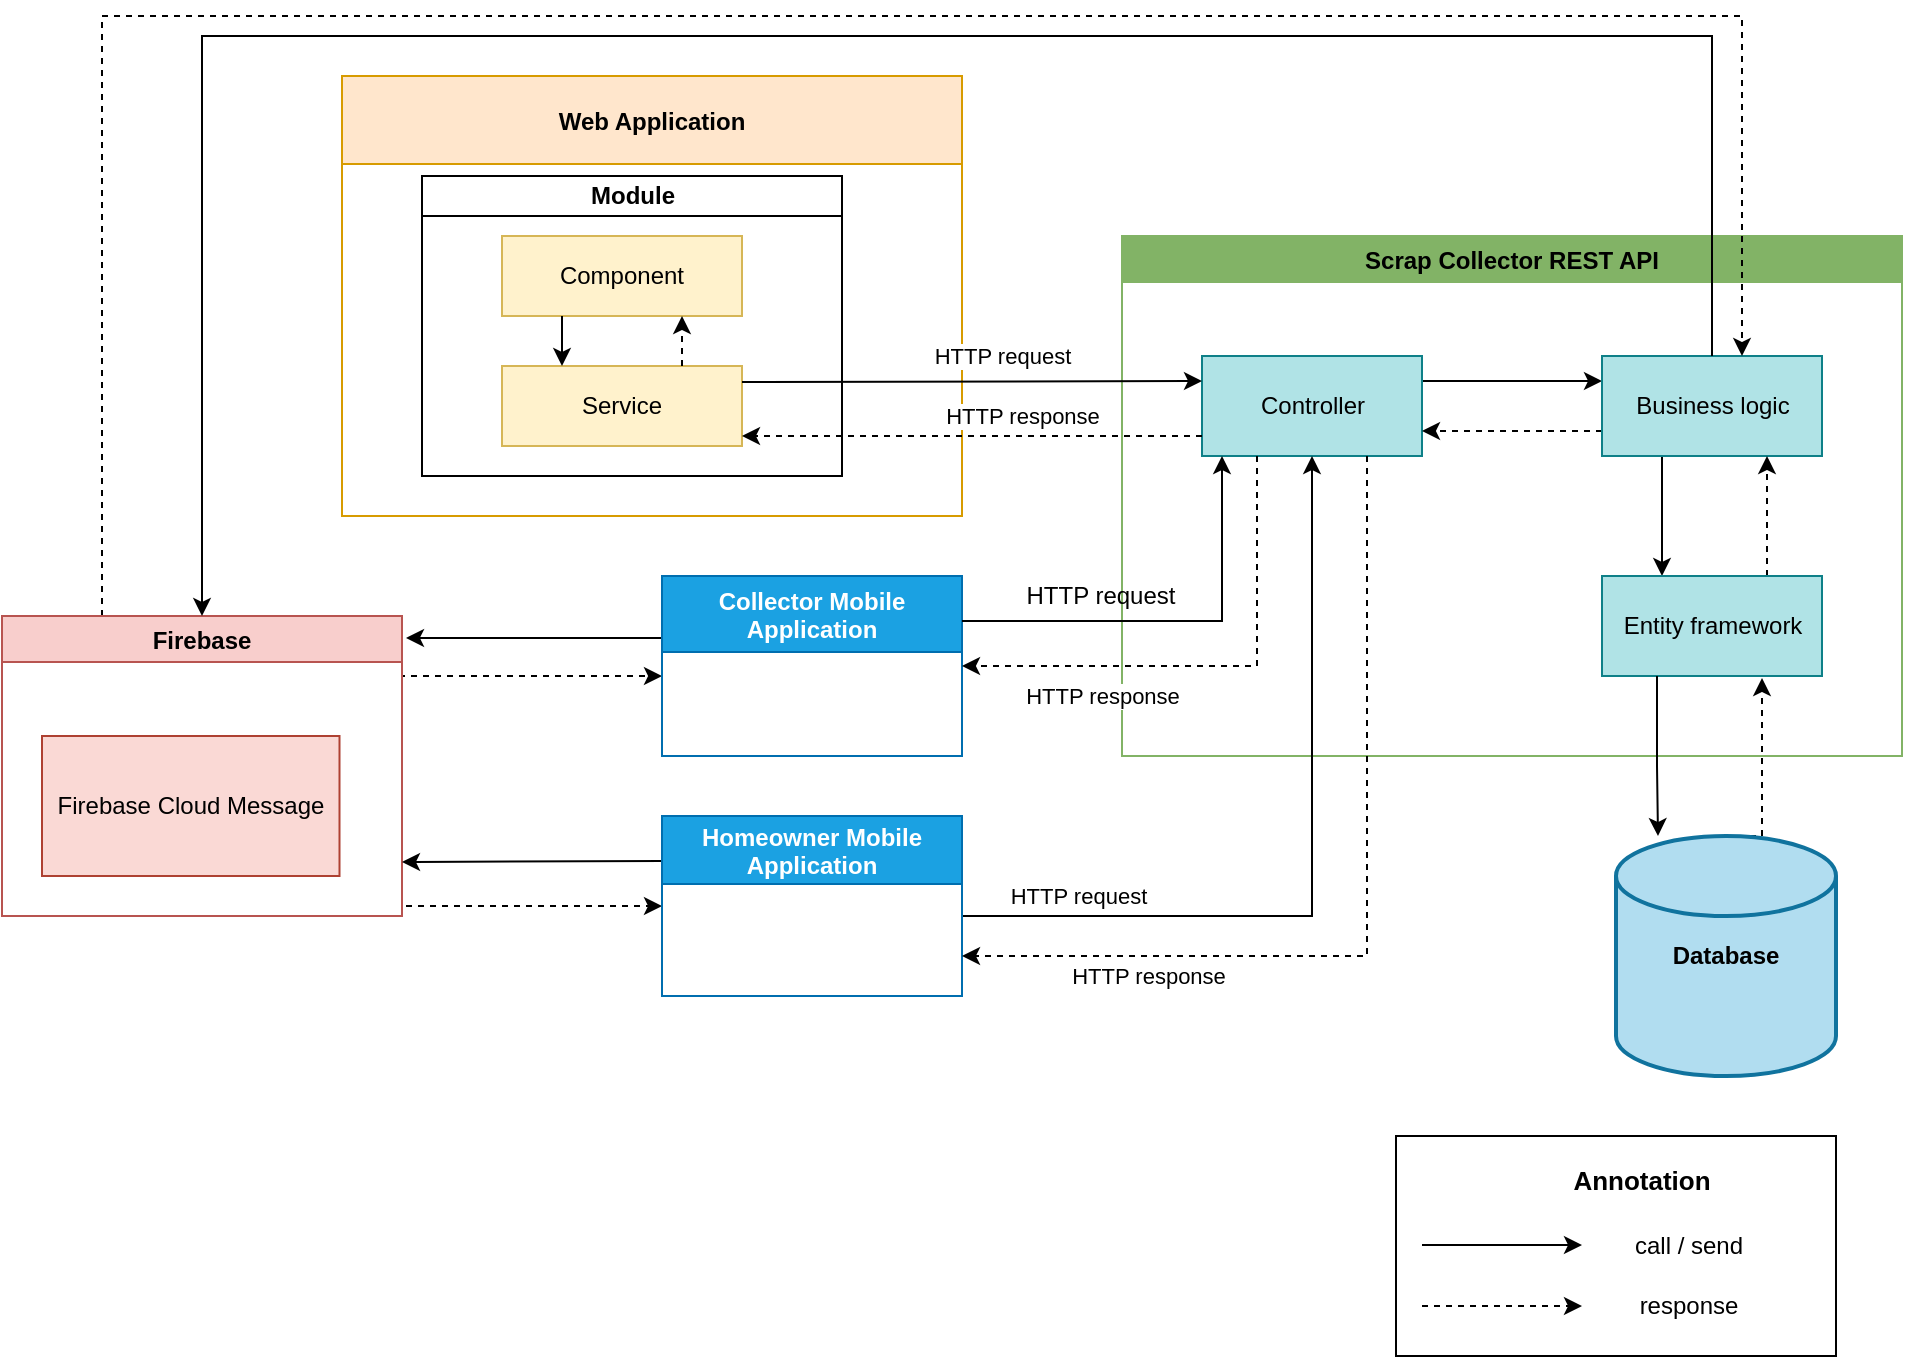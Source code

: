 <mxfile version="13.0.1" type="device"><diagram id="P3vGkdMUJb0rrzFjH5gJ" name="Page-1"><mxGraphModel dx="1865" dy="1744" grid="1" gridSize="10" guides="1" tooltips="1" connect="1" arrows="1" fold="1" page="1" pageScale="1" pageWidth="827" pageHeight="1169" math="0" shadow="0"><root><mxCell id="0"/><mxCell id="1" parent="0"/><mxCell id="AZVtRSgpu6I1IWtLpxLr-1" value="return" style="edgeStyle=orthogonalEdgeStyle;rounded=0;orthogonalLoop=1;jettySize=auto;html=1;exitX=0.5;exitY=0;exitDx=0;exitDy=0;exitPerimeter=0;fontFamily=Helvetica;align=center;dashed=1;noLabel=1;fontColor=none;" parent="1" source="AZVtRSgpu6I1IWtLpxLr-2" edge="1"><mxGeometry x="-0.01" y="-20" relative="1" as="geometry"><mxPoint x="790" y="271" as="targetPoint"/><Array as="points"><mxPoint x="790" y="350"/><mxPoint x="790" y="271"/></Array><mxPoint as="offset"/></mxGeometry></mxCell><mxCell id="AZVtRSgpu6I1IWtLpxLr-2" value="&lt;b&gt;Database&lt;/b&gt;" style="strokeWidth=2;html=1;shape=mxgraph.flowchart.database;whiteSpace=wrap;fillColor=#b1ddf0;strokeColor=#10739e;" parent="1" vertex="1"><mxGeometry x="717" y="350" width="110" height="120" as="geometry"/></mxCell><mxCell id="AZVtRSgpu6I1IWtLpxLr-3" value="Scrap Collector REST API" style="swimlane;fillColor=#82B366;strokeColor=#82B366;rounded=0;" parent="1" vertex="1"><mxGeometry x="470" y="50" width="390" height="260" as="geometry"><mxRectangle x="470" y="30" width="220" height="23" as="alternateBounds"/></mxGeometry></mxCell><mxCell id="AZVtRSgpu6I1IWtLpxLr-4" value="call" style="edgeStyle=orthogonalEdgeStyle;rounded=0;orthogonalLoop=1;jettySize=auto;exitX=1;exitY=0.25;exitDx=0;exitDy=0;entryX=0;entryY=0.25;entryDx=0;entryDy=0;fontStyle=0;align=center;verticalAlign=middle;html=1;fontFamily=Helvetica;noLabel=1;fontColor=none;" parent="AZVtRSgpu6I1IWtLpxLr-3" source="AZVtRSgpu6I1IWtLpxLr-5" target="AZVtRSgpu6I1IWtLpxLr-8" edge="1"><mxGeometry x="0.111" y="16" relative="1" as="geometry"><Array as="points"><mxPoint x="200" y="73"/><mxPoint x="200" y="73"/></Array><mxPoint x="-10" y="4" as="offset"/></mxGeometry></mxCell><mxCell id="AZVtRSgpu6I1IWtLpxLr-5" value="Controller" style="html=1;strokeColor=#0e8088;fillColor=#b0e3e6;" parent="AZVtRSgpu6I1IWtLpxLr-3" vertex="1"><mxGeometry x="40" y="60" width="110" height="50" as="geometry"/></mxCell><mxCell id="AZVtRSgpu6I1IWtLpxLr-6" value="call" style="edgeStyle=orthogonalEdgeStyle;rounded=0;orthogonalLoop=1;jettySize=auto;html=1;noLabel=1;fontColor=none;" parent="AZVtRSgpu6I1IWtLpxLr-3" source="AZVtRSgpu6I1IWtLpxLr-8" target="AZVtRSgpu6I1IWtLpxLr-10" edge="1"><mxGeometry y="-20" relative="1" as="geometry"><Array as="points"><mxPoint x="270" y="140"/><mxPoint x="270" y="140"/></Array><mxPoint as="offset"/></mxGeometry></mxCell><mxCell id="AZVtRSgpu6I1IWtLpxLr-7" value="return" style="edgeStyle=orthogonalEdgeStyle;rounded=0;orthogonalLoop=1;jettySize=auto;html=1;exitX=0;exitY=0.75;exitDx=0;exitDy=0;entryX=1;entryY=0.75;entryDx=0;entryDy=0;dashed=1;fontFamily=Helvetica;align=center;noLabel=1;fontColor=none;" parent="AZVtRSgpu6I1IWtLpxLr-3" source="AZVtRSgpu6I1IWtLpxLr-8" target="AZVtRSgpu6I1IWtLpxLr-5" edge="1"><mxGeometry x="0.111" y="13" relative="1" as="geometry"><mxPoint as="offset"/></mxGeometry></mxCell><mxCell id="AZVtRSgpu6I1IWtLpxLr-8" value="Business logic" style="html=1;strokeColor=#0e8088;fillColor=#b0e3e6;" parent="AZVtRSgpu6I1IWtLpxLr-3" vertex="1"><mxGeometry x="240" y="60" width="110" height="50" as="geometry"/></mxCell><mxCell id="AZVtRSgpu6I1IWtLpxLr-9" value="return" style="edgeStyle=orthogonalEdgeStyle;rounded=0;orthogonalLoop=1;jettySize=auto;html=1;exitX=0.75;exitY=0;exitDx=0;exitDy=0;entryX=0.75;entryY=1;entryDx=0;entryDy=0;dashed=1;fontFamily=Helvetica;align=center;noLabel=1;fontColor=none;" parent="AZVtRSgpu6I1IWtLpxLr-3" source="AZVtRSgpu6I1IWtLpxLr-10" target="AZVtRSgpu6I1IWtLpxLr-8" edge="1"><mxGeometry y="-27" relative="1" as="geometry"><mxPoint x="1" as="offset"/></mxGeometry></mxCell><mxCell id="AZVtRSgpu6I1IWtLpxLr-10" value="Entity framework" style="html=1;strokeColor=#0e8088;fillColor=#b0e3e6;" parent="AZVtRSgpu6I1IWtLpxLr-3" vertex="1"><mxGeometry x="240" y="170" width="110" height="50" as="geometry"/></mxCell><mxCell id="4WeY9ApnVree1jL_RQ60-21" style="edgeStyle=orthogonalEdgeStyle;rounded=0;orthogonalLoop=1;jettySize=auto;html=1;exitX=1;exitY=0.25;exitDx=0;exitDy=0;dashed=1;" parent="1" source="AZVtRSgpu6I1IWtLpxLr-11" target="4WeY9ApnVree1jL_RQ60-5" edge="1"><mxGeometry relative="1" as="geometry"><Array as="points"><mxPoint x="110" y="270"/></Array></mxGeometry></mxCell><mxCell id="4WeY9ApnVree1jL_RQ60-22" style="edgeStyle=orthogonalEdgeStyle;rounded=0;orthogonalLoop=1;jettySize=auto;html=1;exitX=1;exitY=0.5;exitDx=0;exitDy=0;entryX=0;entryY=0.5;entryDx=0;entryDy=0;dashed=1;" parent="1" source="AZVtRSgpu6I1IWtLpxLr-11" target="4WeY9ApnVree1jL_RQ60-3" edge="1"><mxGeometry relative="1" as="geometry"><Array as="points"><mxPoint x="110" y="385"/></Array></mxGeometry></mxCell><mxCell id="BZG88YEyBy4Ns5HfgU3B-1" style="edgeStyle=orthogonalEdgeStyle;rounded=0;orthogonalLoop=1;jettySize=auto;html=1;exitX=0.25;exitY=0;exitDx=0;exitDy=0;dashed=1;" edge="1" parent="1" source="AZVtRSgpu6I1IWtLpxLr-11" target="AZVtRSgpu6I1IWtLpxLr-8"><mxGeometry relative="1" as="geometry"><Array as="points"><mxPoint x="-40" y="-60"/><mxPoint x="780" y="-60"/></Array></mxGeometry></mxCell><mxCell id="AZVtRSgpu6I1IWtLpxLr-11" value="Firebase" style="swimlane;fillColor=#f8cecc;strokeColor=#b85450;" parent="1" vertex="1"><mxGeometry x="-90" y="240" width="200" height="150" as="geometry"/></mxCell><mxCell id="AZVtRSgpu6I1IWtLpxLr-12" value="Firebase Cloud Message" style="html=1;strokeColor=#ae4132;fillColor=#fad9d5;" parent="AZVtRSgpu6I1IWtLpxLr-11" vertex="1"><mxGeometry x="20" y="60" width="148.75" height="70" as="geometry"/></mxCell><mxCell id="AZVtRSgpu6I1IWtLpxLr-13" value="Web Application" style="swimlane;fillColor=#ffe6cc;strokeColor=#d79b00;startSize=44;rounded=0;swimlaneLine=1;glass=0;comic=0;shadow=0;" parent="1" vertex="1"><mxGeometry x="80" y="-30" width="310" height="220" as="geometry"/></mxCell><mxCell id="AZVtRSgpu6I1IWtLpxLr-15" value="Module" style="swimlane;html=1;startSize=20;horizontal=1;containerType=tree;rounded=0;" parent="AZVtRSgpu6I1IWtLpxLr-13" vertex="1"><mxGeometry x="40" y="50" width="210" height="150" as="geometry"/></mxCell><mxCell id="AZVtRSgpu6I1IWtLpxLr-16" value="Service" style="rounded=0;whiteSpace=wrap;html=1;fillColor=#fff2cc;strokeColor=#d6b656;" parent="AZVtRSgpu6I1IWtLpxLr-15" vertex="1"><mxGeometry x="40" y="95" width="120" height="40" as="geometry"/></mxCell><mxCell id="AZVtRSgpu6I1IWtLpxLr-17" value="Component" style="rounded=0;whiteSpace=wrap;html=1;fillColor=#fff2cc;strokeColor=#d6b656;" parent="AZVtRSgpu6I1IWtLpxLr-15" vertex="1"><mxGeometry x="40" y="30" width="120" height="40" as="geometry"/></mxCell><mxCell id="AZVtRSgpu6I1IWtLpxLr-18" style="edgeStyle=orthogonalEdgeStyle;rounded=0;orthogonalLoop=1;jettySize=auto;html=1;exitX=0.25;exitY=1;exitDx=0;exitDy=0;entryX=0.25;entryY=0;entryDx=0;entryDy=0;" parent="AZVtRSgpu6I1IWtLpxLr-15" source="AZVtRSgpu6I1IWtLpxLr-17" target="AZVtRSgpu6I1IWtLpxLr-16" edge="1"><mxGeometry relative="1" as="geometry"/></mxCell><mxCell id="AZVtRSgpu6I1IWtLpxLr-19" style="edgeStyle=orthogonalEdgeStyle;rounded=0;orthogonalLoop=1;jettySize=auto;html=1;exitX=0.75;exitY=0;exitDx=0;exitDy=0;entryX=0.75;entryY=1;entryDx=0;entryDy=0;dashed=1;fontColor=none;noLabel=1;" parent="AZVtRSgpu6I1IWtLpxLr-15" source="AZVtRSgpu6I1IWtLpxLr-16" target="AZVtRSgpu6I1IWtLpxLr-17" edge="1"><mxGeometry relative="1" as="geometry"/></mxCell><mxCell id="AZVtRSgpu6I1IWtLpxLr-20" value="" style="text;html=1;align=center;verticalAlign=middle;resizable=0;points=[];autosize=1;" parent="AZVtRSgpu6I1IWtLpxLr-15" vertex="1"><mxGeometry x="185" y="100" width="50" height="40" as="geometry"/></mxCell><mxCell id="AZVtRSgpu6I1IWtLpxLr-21" value="" style="text;html=1;align=center;verticalAlign=middle;resizable=0;points=[];autosize=1;" parent="AZVtRSgpu6I1IWtLpxLr-15" vertex="1"><mxGeometry x="50" y="100" width="50" height="40" as="geometry"/></mxCell><mxCell id="AZVtRSgpu6I1IWtLpxLr-25" value="query" style="edgeStyle=orthogonalEdgeStyle;rounded=0;orthogonalLoop=1;jettySize=auto;html=1;exitX=0.25;exitY=1;exitDx=0;exitDy=0;fontFamily=Helvetica;align=center;noLabel=1;fontColor=none;" parent="1" source="AZVtRSgpu6I1IWtLpxLr-10" edge="1"><mxGeometry x="-0.25" y="-27" relative="1" as="geometry"><mxPoint x="738" y="350" as="targetPoint"/><Array as="points"><mxPoint x="738" y="315"/><mxPoint x="738" y="315"/></Array><mxPoint as="offset"/></mxGeometry></mxCell><mxCell id="AZVtRSgpu6I1IWtLpxLr-28" value="HTTP response" style="edgeStyle=orthogonalEdgeStyle;rounded=0;orthogonalLoop=1;jettySize=auto;html=1;fontFamily=Helvetica;align=center;dashed=1;entryX=1;entryY=0.875;entryDx=0;entryDy=0;entryPerimeter=0;" parent="1" source="AZVtRSgpu6I1IWtLpxLr-5" target="AZVtRSgpu6I1IWtLpxLr-16" edge="1"><mxGeometry x="0.391" y="-71" relative="1" as="geometry"><mxPoint x="265" y="150" as="targetPoint"/><Array as="points"><mxPoint x="350" y="150"/><mxPoint x="350" y="150"/></Array><mxPoint x="70" y="61" as="offset"/></mxGeometry></mxCell><mxCell id="4WeY9ApnVree1jL_RQ60-16" style="edgeStyle=orthogonalEdgeStyle;rounded=0;orthogonalLoop=1;jettySize=auto;html=1;entryX=0.5;entryY=1;entryDx=0;entryDy=0;" parent="1" target="AZVtRSgpu6I1IWtLpxLr-5" edge="1"><mxGeometry relative="1" as="geometry"><mxPoint x="390" y="390" as="sourcePoint"/><Array as="points"><mxPoint x="390" y="390"/><mxPoint x="565" y="390"/></Array></mxGeometry></mxCell><mxCell id="4WeY9ApnVree1jL_RQ60-18" value="&lt;div&gt;HTTP request&lt;/div&gt;" style="edgeLabel;html=1;align=center;verticalAlign=middle;resizable=0;points=[];" parent="4WeY9ApnVree1jL_RQ60-16" vertex="1" connectable="0"><mxGeometry x="-0.786" y="1" relative="1" as="geometry"><mxPoint x="14.5" y="-9" as="offset"/></mxGeometry></mxCell><mxCell id="BZG88YEyBy4Ns5HfgU3B-3" style="edgeStyle=orthogonalEdgeStyle;rounded=0;orthogonalLoop=1;jettySize=auto;html=1;exitX=0;exitY=0.25;exitDx=0;exitDy=0;" edge="1" parent="1" source="4WeY9ApnVree1jL_RQ60-3"><mxGeometry relative="1" as="geometry"><mxPoint x="110" y="363" as="targetPoint"/><Array as="points"><mxPoint x="110" y="363"/></Array></mxGeometry></mxCell><mxCell id="4WeY9ApnVree1jL_RQ60-3" value="Homeowner Mobile&#xA; Application " style="swimlane;fillColor=#1ba1e2;strokeColor=#006EAF;startSize=34;fontColor=#ffffff;" parent="1" vertex="1"><mxGeometry x="240" y="340" width="150" height="90" as="geometry"/></mxCell><mxCell id="BZG88YEyBy4Ns5HfgU3B-2" style="edgeStyle=orthogonalEdgeStyle;rounded=0;orthogonalLoop=1;jettySize=auto;html=1;exitX=0;exitY=0.25;exitDx=0;exitDy=0;entryX=1.01;entryY=0.073;entryDx=0;entryDy=0;entryPerimeter=0;" edge="1" parent="1" source="4WeY9ApnVree1jL_RQ60-5" target="AZVtRSgpu6I1IWtLpxLr-11"><mxGeometry relative="1" as="geometry"><Array as="points"><mxPoint x="240" y="251"/></Array></mxGeometry></mxCell><mxCell id="4WeY9ApnVree1jL_RQ60-5" value="Collector Mobile &#xA;Application " style="swimlane;fillColor=#1ba1e2;strokeColor=#006EAF;startSize=38;fontColor=#ffffff;" parent="1" vertex="1"><mxGeometry x="240" y="220" width="150" height="90" as="geometry"/></mxCell><mxCell id="4WeY9ApnVree1jL_RQ60-10" style="edgeStyle=orthogonalEdgeStyle;rounded=0;orthogonalLoop=1;jettySize=auto;html=1;entryX=0;entryY=0.25;entryDx=0;entryDy=0;" parent="1" target="AZVtRSgpu6I1IWtLpxLr-5" edge="1"><mxGeometry relative="1" as="geometry"><mxPoint x="500" y="125" as="targetPoint"/><mxPoint x="290" y="123" as="sourcePoint"/><Array as="points"><mxPoint x="280" y="123"/><mxPoint x="260" y="123"/></Array></mxGeometry></mxCell><mxCell id="4WeY9ApnVree1jL_RQ60-11" value="" style="endArrow=classic;html=1;exitX=1;exitY=0.25;exitDx=0;exitDy=0;edgeStyle=orthogonalEdgeStyle;rounded=0;" parent="1" source="4WeY9ApnVree1jL_RQ60-5" edge="1"><mxGeometry width="50" height="50" relative="1" as="geometry"><mxPoint x="360" y="280" as="sourcePoint"/><mxPoint x="520" y="160" as="targetPoint"/><Array as="points"><mxPoint x="520" y="243"/></Array></mxGeometry></mxCell><mxCell id="4WeY9ApnVree1jL_RQ60-14" value="HTTP request" style="edgeLabel;html=1;align=center;verticalAlign=middle;resizable=0;points=[];" parent="4WeY9ApnVree1jL_RQ60-11" vertex="1" connectable="0"><mxGeometry x="-0.57" y="32" relative="1" as="geometry"><mxPoint x="-26" y="-100.5" as="offset"/></mxGeometry></mxCell><mxCell id="4WeY9ApnVree1jL_RQ60-13" style="edgeStyle=orthogonalEdgeStyle;rounded=0;orthogonalLoop=1;jettySize=auto;html=1;exitX=0.25;exitY=1;exitDx=0;exitDy=0;entryX=1;entryY=0.5;entryDx=0;entryDy=0;dashed=1;" parent="1" source="AZVtRSgpu6I1IWtLpxLr-5" target="4WeY9ApnVree1jL_RQ60-5" edge="1"><mxGeometry relative="1" as="geometry"><Array as="points"><mxPoint x="538" y="265"/></Array></mxGeometry></mxCell><mxCell id="4WeY9ApnVree1jL_RQ60-15" value="&lt;div&gt;HTTP response&lt;/div&gt;" style="edgeLabel;html=1;align=center;verticalAlign=middle;resizable=0;points=[];" parent="4WeY9ApnVree1jL_RQ60-13" vertex="1" connectable="0"><mxGeometry x="0.042" y="2" relative="1" as="geometry"><mxPoint x="-51.5" y="13" as="offset"/></mxGeometry></mxCell><mxCell id="4WeY9ApnVree1jL_RQ60-17" style="edgeStyle=orthogonalEdgeStyle;rounded=0;orthogonalLoop=1;jettySize=auto;html=1;exitX=0.75;exitY=1;exitDx=0;exitDy=0;dashed=1;" parent="1" source="AZVtRSgpu6I1IWtLpxLr-5" edge="1"><mxGeometry relative="1" as="geometry"><Array as="points"><mxPoint x="593" y="410"/><mxPoint x="390" y="410"/></Array><mxPoint x="390" y="410" as="targetPoint"/></mxGeometry></mxCell><mxCell id="4WeY9ApnVree1jL_RQ60-19" value="&lt;div&gt;HTTP response&lt;/div&gt;" style="edgeLabel;html=1;align=center;verticalAlign=middle;resizable=0;points=[];" parent="4WeY9ApnVree1jL_RQ60-17" vertex="1" connectable="0"><mxGeometry x="0.619" y="3" relative="1" as="geometry"><mxPoint x="6.5" y="7" as="offset"/></mxGeometry></mxCell><mxCell id="AZVtRSgpu6I1IWtLpxLr-14" value="HTTP request" style="text;html=1;align=center;verticalAlign=middle;resizable=0;points=[];autosize=1;" parent="1" vertex="1"><mxGeometry x="414" y="220" width="90" height="20" as="geometry"/></mxCell><mxCell id="iAGMcMd_crPoAx3Swje6-1" value="" style="group" parent="1" vertex="1" connectable="0"><mxGeometry x="607" y="500" width="220" height="110" as="geometry"/></mxCell><mxCell id="AZVtRSgpu6I1IWtLpxLr-34" value="" style="rounded=0;whiteSpace=wrap;html=1;fontColor=none;" parent="iAGMcMd_crPoAx3Swje6-1" vertex="1"><mxGeometry width="220" height="110" as="geometry"/></mxCell><mxCell id="AZVtRSgpu6I1IWtLpxLr-37" value="&lt;div style=&quot;font-size: 13px&quot;&gt;&lt;font style=&quot;font-size: 13px&quot;&gt;&lt;b&gt;Annotation&lt;/b&gt;&lt;/font&gt;&lt;/div&gt;&lt;div style=&quot;font-size: 13px&quot;&gt;&lt;font style=&quot;font-size: 13px&quot;&gt;&lt;b&gt;&lt;br&gt;&lt;/b&gt;&lt;/font&gt;&lt;/div&gt;" style="text;html=1;strokeColor=none;fillColor=none;align=center;verticalAlign=middle;whiteSpace=wrap;rounded=0;fontColor=none;" parent="iAGMcMd_crPoAx3Swje6-1" vertex="1"><mxGeometry x="103" y="20" width="40" height="20" as="geometry"/></mxCell><mxCell id="AZVtRSgpu6I1IWtLpxLr-40" value="" style="endArrow=classic;html=1;fontColor=none;" parent="iAGMcMd_crPoAx3Swje6-1" edge="1"><mxGeometry width="50" height="50" relative="1" as="geometry"><mxPoint x="13" y="54.5" as="sourcePoint"/><mxPoint x="93" y="54.5" as="targetPoint"/></mxGeometry></mxCell><mxCell id="AZVtRSgpu6I1IWtLpxLr-41" value="" style="endArrow=classic;html=1;fontColor=none;dashed=1;" parent="iAGMcMd_crPoAx3Swje6-1" edge="1"><mxGeometry width="50" height="50" relative="1" as="geometry"><mxPoint x="13" y="85" as="sourcePoint"/><mxPoint x="93" y="85" as="targetPoint"/></mxGeometry></mxCell><mxCell id="AZVtRSgpu6I1IWtLpxLr-42" value="call / send" style="text;html=1;strokeColor=none;fillColor=none;align=center;verticalAlign=middle;whiteSpace=wrap;rounded=0;fontColor=none;" parent="iAGMcMd_crPoAx3Swje6-1" vertex="1"><mxGeometry x="110" y="45" width="73" height="20" as="geometry"/></mxCell><mxCell id="AZVtRSgpu6I1IWtLpxLr-43" value="response" style="text;html=1;strokeColor=none;fillColor=none;align=center;verticalAlign=middle;whiteSpace=wrap;rounded=0;fontColor=none;" parent="iAGMcMd_crPoAx3Swje6-1" vertex="1"><mxGeometry x="110" y="75" width="73" height="20" as="geometry"/></mxCell><mxCell id="iAGMcMd_crPoAx3Swje6-3" style="edgeStyle=orthogonalEdgeStyle;rounded=0;orthogonalLoop=1;jettySize=auto;html=1;exitX=0.5;exitY=0;exitDx=0;exitDy=0;" parent="1" source="AZVtRSgpu6I1IWtLpxLr-8" target="AZVtRSgpu6I1IWtLpxLr-11" edge="1"><mxGeometry relative="1" as="geometry"><mxPoint x="765" y="110" as="sourcePoint"/><Array as="points"><mxPoint x="765" y="-50"/><mxPoint x="10" y="-50"/></Array></mxGeometry></mxCell></root></mxGraphModel></diagram></mxfile>